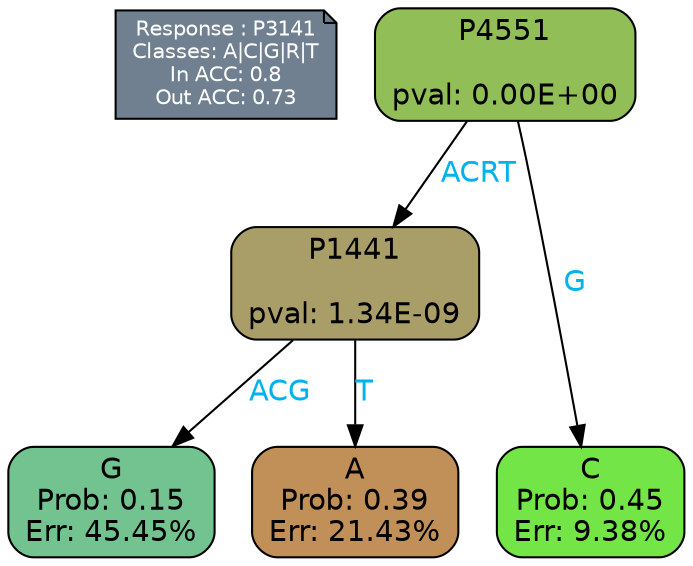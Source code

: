 digraph Tree {
node [shape=box, style="filled, rounded", color="black", fontname=helvetica] ;
graph [ranksep=equally, splines=polylines, bgcolor=transparent, dpi=600] ;
edge [fontname=helvetica] ;
LEGEND [label="Response : P3141
Classes: A|C|G|R|T
In ACC: 0.8
Out ACC: 0.73
",shape=note,align=left,style=filled,fillcolor="slategray",fontcolor="white",fontsize=10];1 [label="P4551

pval: 0.00E+00", fillcolor="#92be58"] ;
2 [label="P1441

pval: 1.34E-09", fillcolor="#aa9e68"] ;
3 [label="G
Prob: 0.15
Err: 45.45%", fillcolor="#73c391"] ;
4 [label="A
Prob: 0.39
Err: 21.43%", fillcolor="#c09058"] ;
5 [label="C
Prob: 0.45
Err: 9.38%", fillcolor="#74e546"] ;
1 -> 2 [label="ACRT",fontcolor=deepskyblue2] ;
1 -> 5 [label="G",fontcolor=deepskyblue2] ;
2 -> 3 [label="ACG",fontcolor=deepskyblue2] ;
2 -> 4 [label="T",fontcolor=deepskyblue2] ;
{rank = same; 3;4;5;}{rank = same; LEGEND;1;}}